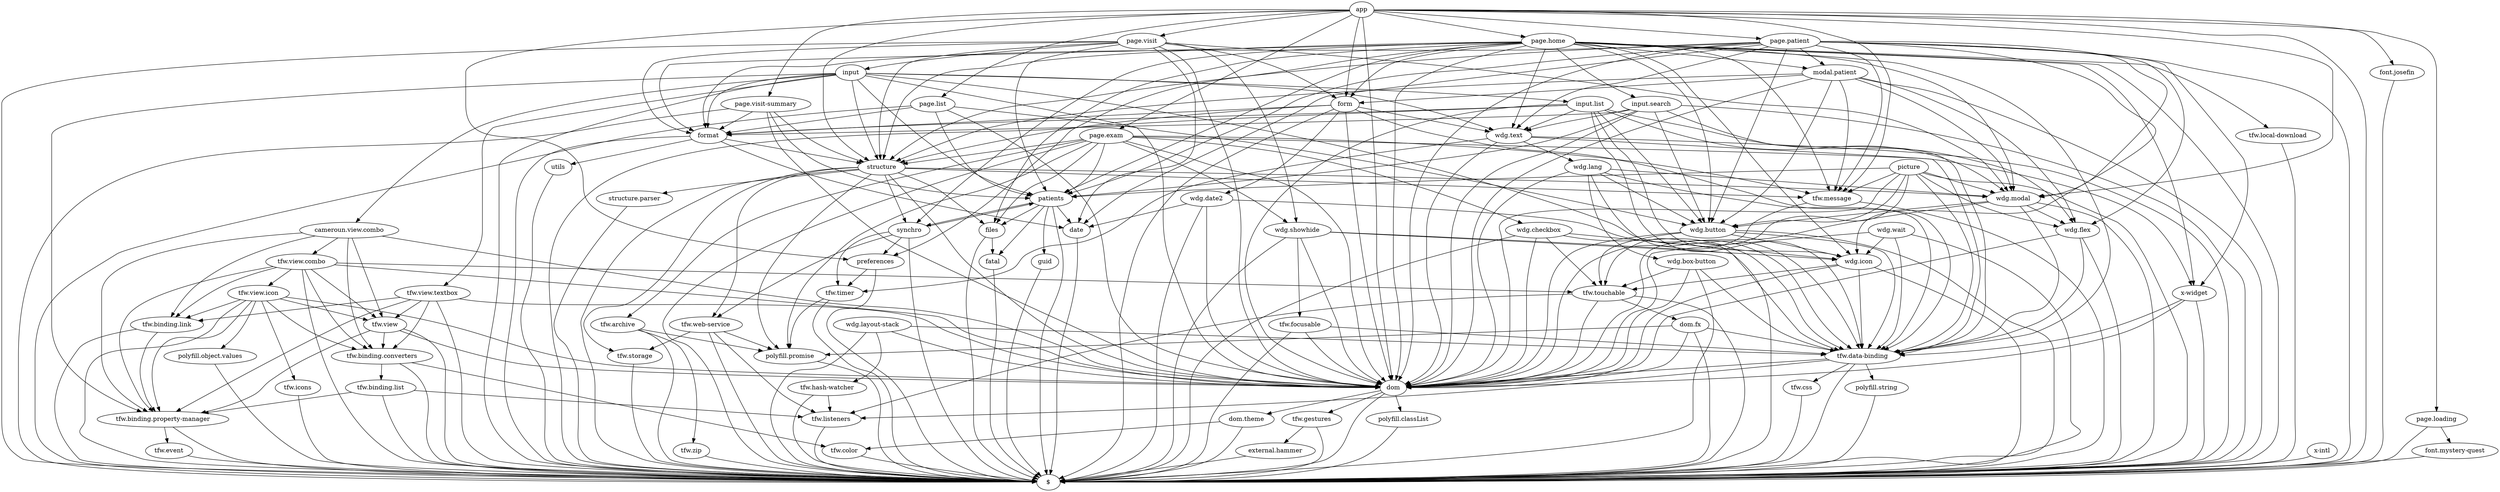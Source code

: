 digraph dependencies {
    "wdg.layout-stack" -> "$"

    "wdg.layout-stack" -> "dom"

    "wdg.layout-stack" -> "tfw.data-binding"

    "wdg.layout-stack" -> "tfw.hash-watcher"
    "tfw.hash-watcher" -> "$"

    "tfw.hash-watcher" -> "tfw.listeners"
    "tfw.listeners" -> "$"
    "tfw.data-binding" -> "$"

    "tfw.data-binding" -> "polyfill.string"

    "tfw.data-binding" -> "dom"

    "tfw.data-binding" -> "tfw.css"

    "tfw.data-binding" -> "tfw.listeners"
    "tfw.css" -> "$"
    "dom" -> "$"

    "dom" -> "polyfill.classList"

    "dom" -> "dom.theme"

    "dom" -> "tfw.gestures"
    "tfw.gestures" -> "$"

    "tfw.gestures" -> "external.hammer"
    "external.hammer" -> "$"
    "dom.theme" -> "$"

    "dom.theme" -> "tfw.color"
    "tfw.color" -> "$"
    "polyfill.classList" -> "$"
    "polyfill.string" -> "$"
    "x-widget" -> "$"

    "x-widget" -> "dom"

    "x-widget" -> "tfw.data-binding"
    "page.exam" -> "$"

    "page.exam" -> "polyfill.promise"

    "page.exam" -> "dom"

    "page.exam" -> "x-widget"

    "page.exam" -> "tfw.message"

    "page.exam" -> "files"

    "page.exam" -> "tfw.archive"

    "page.exam" -> "wdg.showhide"

    "page.exam" -> "patients"

    "page.exam" -> "wdg.checkbox"

    "page.exam" -> "structure"
    "structure" -> "$"

    "structure" -> "polyfill.promise"

    "structure" -> "dom"

    "structure" -> "tfw.web-service"

    "structure" -> "tfw.message"

    "structure" -> "files"

    "structure" -> "wdg.modal"

    "structure" -> "structure.parser"

    "structure" -> "synchro"

    "structure" -> "tfw.storage"
    "tfw.storage" -> "$"
    "synchro" -> "$"

    "synchro" -> "tfw.timer"

    "synchro" -> "preferences"

    "synchro" -> "patients"

    "synchro" -> "tfw.web-service"
    "tfw.web-service" -> "$"

    "tfw.web-service" -> "polyfill.promise"

    "tfw.web-service" -> "tfw.storage"

    "tfw.web-service" -> "tfw.listeners"
    "polyfill.promise" -> "$"
    "patients" -> "$"

    "patients" -> "guid"

    "patients" -> "fatal"

    "patients" -> "files"

    "patients" -> "date"

    "patients" -> "synchro"
    "date" -> "$"
    "files" -> "$"

    "files" -> "fatal"
    "fatal" -> "$"
    "guid" -> "$"
    "preferences" -> "$"

    "preferences" -> "tfw.timer"
    "tfw.timer" -> "$"

    "tfw.timer" -> "polyfill.promise"
    "structure.parser" -> "$"
    "wdg.modal" -> "$"

    "wdg.modal" -> "dom"

    "wdg.modal" -> "tfw.data-binding"

    "wdg.modal" -> "wdg.flex"

    "wdg.modal" -> "wdg.button"
    "wdg.button" -> "$"

    "wdg.button" -> "dom"

    "wdg.button" -> "tfw.data-binding"

    "wdg.button" -> "wdg.icon"

    "wdg.button" -> "tfw.touchable"
    "tfw.touchable" -> "$"

    "tfw.touchable" -> "dom"

    "tfw.touchable" -> "dom.fx"

    "tfw.touchable" -> "tfw.listeners"
    "dom.fx" -> "$"

    "dom.fx" -> "polyfill.promise"

    "dom.fx" -> "dom"

    "dom.fx" -> "tfw.data-binding"
    "wdg.icon" -> "$"

    "wdg.icon" -> "dom"

    "wdg.icon" -> "tfw.data-binding"

    "wdg.icon" -> "tfw.touchable"
    "wdg.flex" -> "$"

    "wdg.flex" -> "dom"

    "wdg.flex" -> "tfw.data-binding"
    "tfw.message" -> "$"

    "tfw.message" -> "dom"
    "wdg.checkbox" -> "$"

    "wdg.checkbox" -> "dom"

    "wdg.checkbox" -> "tfw.data-binding"

    "wdg.checkbox" -> "wdg.icon"

    "wdg.checkbox" -> "tfw.touchable"
    "wdg.showhide" -> "$"

    "wdg.showhide" -> "dom"

    "wdg.showhide" -> "tfw.data-binding"

    "wdg.showhide" -> "wdg.icon"

    "wdg.showhide" -> "tfw.focusable"
    "tfw.focusable" -> "$"

    "tfw.focusable" -> "dom"

    "tfw.focusable" -> "tfw.data-binding"
    "tfw.archive" -> "$"

    "tfw.archive" -> "polyfill.promise"

    "tfw.archive" -> "tfw.zip"
    "tfw.zip" -> "$"
    "page.visit-summary" -> "$"

    "page.visit-summary" -> "dom"

    "page.visit-summary" -> "format"

    "page.visit-summary" -> "patients"

    "page.visit-summary" -> "structure"
    "format" -> "$"

    "format" -> "utils"

    "format" -> "date"

    "format" -> "structure"
    "utils" -> "$"
    "page.visit" -> "$"

    "page.visit" -> "dom"

    "page.visit" -> "form"

    "page.visit" -> "wdg.modal"

    "page.visit" -> "input"

    "page.visit" -> "format"

    "page.visit" -> "patients"

    "page.visit" -> "wdg.showhide"

    "page.visit" -> "date"

    "page.visit" -> "structure"
    "input" -> "$"

    "input" -> "dom"

    "input" -> "tfw.binding.property-manager"

    "input" -> "tfw.data-binding"

    "input" -> "wdg.text"

    "input" -> "cameroun.view.combo"

    "input" -> "tfw.view.textbox"

    "input" -> "format"

    "input" -> "patients"

    "input" -> "structure"

    "input" -> "input.list"
    "input.list" -> "$"

    "input.list" -> "dom"

    "input.list" -> "tfw.data-binding"

    "input.list" -> "wdg.icon"

    "input.list" -> "wdg.text"

    "input.list" -> "wdg.flex"

    "input.list" -> "wdg.modal"

    "input.list" -> "wdg.button"

    "input.list" -> "format"
    "wdg.text" -> "$"

    "wdg.text" -> "dom"

    "wdg.text" -> "tfw.data-binding"

    "wdg.text" -> "wdg.lang"

    "wdg.text" -> "tfw.timer"
    "wdg.lang" -> "$"

    "wdg.lang" -> "dom"

    "wdg.lang" -> "tfw.data-binding"

    "wdg.lang" -> "wdg.modal"

    "wdg.lang" -> "wdg.button"

    "wdg.lang" -> "wdg.box-button"
    "wdg.box-button" -> "$"

    "wdg.box-button" -> "dom"

    "wdg.box-button" -> "tfw.data-binding"

    "wdg.box-button" -> "tfw.touchable"
    "tfw.view.textbox" -> "$"

    "tfw.view.textbox" -> "dom"

    "tfw.view.textbox" -> "tfw.binding.property-manager"

    "tfw.view.textbox" -> "tfw.view"

    "tfw.view.textbox" -> "tfw.binding.link"

    "tfw.view.textbox" -> "tfw.binding.converters"
    "tfw.binding.converters" -> "$"

    "tfw.binding.converters" -> "tfw.binding.list"

    "tfw.binding.converters" -> "tfw.color"
    "tfw.binding.list" -> "$"

    "tfw.binding.list" -> "tfw.binding.property-manager"

    "tfw.binding.list" -> "tfw.listeners"
    "tfw.binding.property-manager" -> "$"

    "tfw.binding.property-manager" -> "tfw.event"
    "tfw.event" -> "$"
    "tfw.binding.link" -> "$"

    "tfw.binding.link" -> "tfw.binding.property-manager"
    "tfw.view" -> "$"

    "tfw.view" -> "dom"

    "tfw.view" -> "tfw.binding.property-manager"

    "tfw.view" -> "tfw.binding.converters"
    "cameroun.view.combo" -> "dom"

    "cameroun.view.combo" -> "tfw.binding.property-manager"

    "cameroun.view.combo" -> "tfw.view"

    "cameroun.view.combo" -> "tfw.binding.link"

    "cameroun.view.combo" -> "tfw.binding.converters"

    "cameroun.view.combo" -> "tfw.view.combo"
    "tfw.view.combo" -> "$"

    "tfw.view.combo" -> "dom"

    "tfw.view.combo" -> "tfw.binding.property-manager"

    "tfw.view.combo" -> "tfw.touchable"

    "tfw.view.combo" -> "tfw.view"

    "tfw.view.combo" -> "tfw.binding.link"

    "tfw.view.combo" -> "tfw.binding.converters"

    "tfw.view.combo" -> "tfw.view.icon"
    "tfw.view.icon" -> "$"

    "tfw.view.icon" -> "polyfill.object.values"

    "tfw.view.icon" -> "dom"

    "tfw.view.icon" -> "tfw.icons"

    "tfw.view.icon" -> "tfw.binding.property-manager"

    "tfw.view.icon" -> "tfw.view"

    "tfw.view.icon" -> "tfw.binding.link"

    "tfw.view.icon" -> "tfw.binding.converters"
    "tfw.icons" -> "$"
    "polyfill.object.values" -> "$"
    "form" -> "$"

    "form" -> "dom"

    "form" -> "tfw.data-binding"

    "form" -> "wdg.text"

    "form" -> "wdg.date2"

    "form" -> "format"

    "form" -> "structure"
    "wdg.date2" -> "$"

    "wdg.date2" -> "dom"

    "wdg.date2" -> "tfw.data-binding"

    "wdg.date2" -> "date"
    "picture" -> "$"

    "picture" -> "dom"

    "picture" -> "tfw.data-binding"

    "picture" -> "tfw.message"

    "picture" -> "wdg.flex"

    "picture" -> "wdg.modal"

    "picture" -> "wdg.button"

    "picture" -> "patients"

    "picture" -> "tfw.touchable"
    "page.patient" -> "$"

    "page.patient" -> "dom"

    "page.patient" -> "x-widget"

    "page.patient" -> "tfw.message"

    "page.patient" -> "wdg.text"

    "page.patient" -> "wdg.flex"

    "page.patient" -> "wdg.icon"

    "page.patient" -> "wdg.modal"

    "page.patient" -> "wdg.button"

    "page.patient" -> "format"

    "page.patient" -> "date"

    "page.patient" -> "patients"

    "page.patient" -> "structure"

    "page.patient" -> "modal.patient"
    "modal.patient" -> "$"

    "modal.patient" -> "dom"

    "modal.patient" -> "tfw.message"

    "modal.patient" -> "form"

    "modal.patient" -> "wdg.flex"

    "modal.patient" -> "wdg.modal"

    "modal.patient" -> "wdg.button"

    "modal.patient" -> "structure"
    "page.home" -> "$"

    "page.home" -> "dom"

    "page.home" -> "x-widget"

    "page.home" -> "tfw.data-binding"

    "page.home" -> "tfw.message"

    "page.home" -> "form"

    "page.home" -> "wdg.icon"

    "page.home" -> "wdg.text"

    "page.home" -> "files"

    "page.home" -> "wdg.modal"

    "page.home" -> "format"

    "page.home" -> "wdg.button"

    "page.home" -> "synchro"

    "page.home" -> "patients"

    "page.home" -> "structure"

    "page.home" -> "input.search"

    "page.home" -> "preferences"

    "page.home" -> "modal.patient"

    "page.home" -> "tfw.local-download"
    "tfw.local-download" -> "$"
    "input.search" -> "$"

    "input.search" -> "dom"

    "input.search" -> "tfw.data-binding"

    "input.search" -> "wdg.text"

    "input.search" -> "format"

    "input.search" -> "wdg.button"

    "input.search" -> "patients"
    "wdg.wait" -> "$"

    "wdg.wait" -> "dom"

    "wdg.wait" -> "tfw.data-binding"

    "wdg.wait" -> "wdg.icon"
    "x-intl" -> "$"
    "app" -> "$"

    "app" -> "font.josefin"

    "app" -> "dom"

    "app" -> "tfw.message"

    "app" -> "form"

    "app" -> "wdg.modal"

    "app" -> "structure"

    "app" -> "preferences"

    "app" -> "page.loading"

    "app" -> "page.home"

    "app" -> "page.list"

    "app" -> "page.patient"

    "app" -> "page.visit"

    "app" -> "page.visit-summary"

    "app" -> "page.exam"
    "page.list" -> "$"

    "page.list" -> "dom"

    "page.list" -> "wdg.button"

    "page.list" -> "format"

    "page.list" -> "patients"
    "page.loading" -> "$"

    "page.loading" -> "font.mystery-quest"
    "font.mystery-quest" -> "$"
    "font.josefin" -> "$"

}
